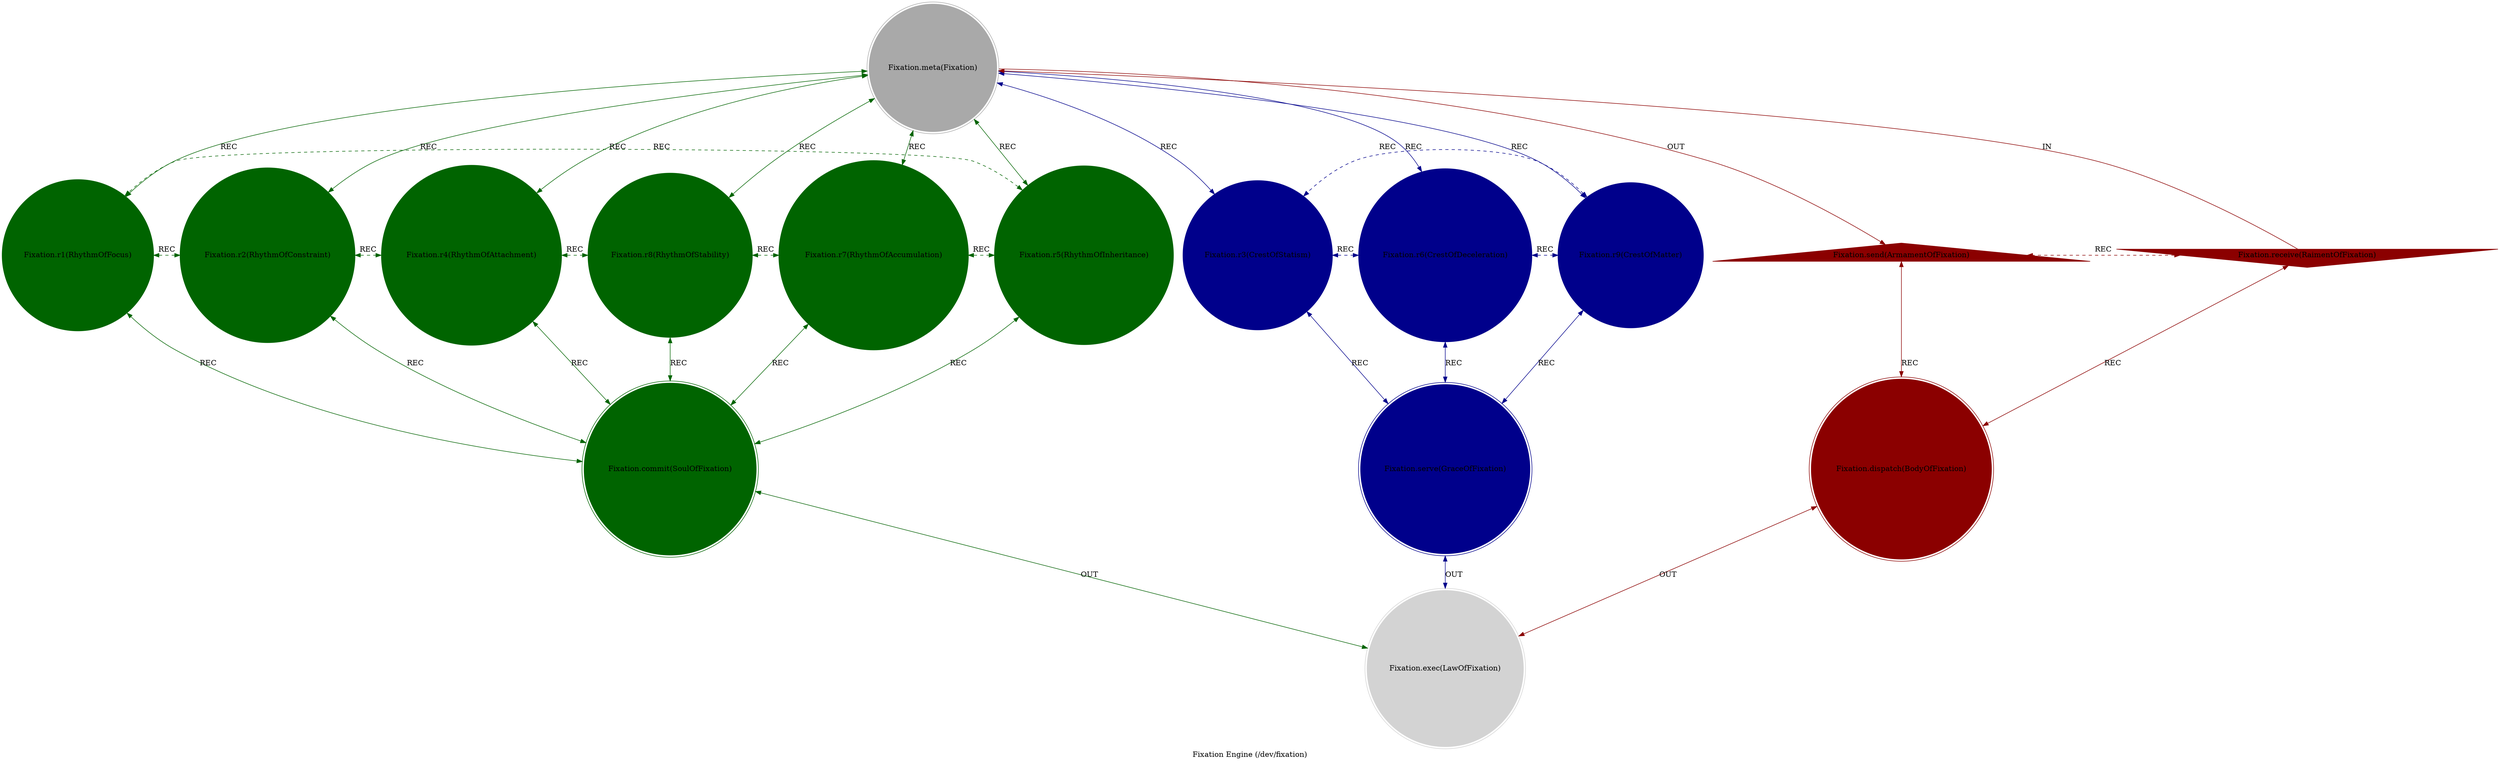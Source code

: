 strict digraph FixationEngine {
    style = filled;
    color = lightgray;
    node [shape = circle; style = filled; color = lightgreen;];
    edge [color = darkgray;];
    label = "Fixation Engine (/dev/fixation)";
    comment = "The rhythm of recurrence, a pulse that engraves; pattern made habit, habit made law.";
    
    spark_0_fixation_engine_t [label = "Fixation.meta(Fixation)";comment = "Abstract: Her name is Tha, the Goddess of Rhythm. She is the Temporal Sovereign. The source of all periodicity, timing, and the persistence of pattern.";shape = doublecircle;color = darkgray;];
    spark_1_fixation_engine_t [label = "Fixation.r1(RhythmOfFocus)";comment = "Initiation: The process of selecting a specific frequency or pattern from the chaos of potential and giving it initial momentum.";color = darkgreen;];
    spark_2_fixation_engine_t [label = "Fixation.r2(RhythmOfConstraint)";comment = "Response: The process of establishing boundaries and limits for the rhythm, defining its amplitude, wavelength, and scope.";color = darkgreen;];
    spark_4_fixation_engine_t [label = "Fixation.r4(RhythmOfAttachment)";comment = "Integration: The process of anchoring the rhythm to a substrate—be it matter, energy, thought, or spirit—giving it a medium to persist in.";color = darkgreen;];
    spark_8_fixation_engine_t [label = "Fixation.r8(RhythmOfStability)";comment = "Reflection: The process of reinforcing the rhythm through repetition, making it resistant to perturbation and decay.";color = darkgreen;];
    spark_7_fixation_engine_t [label = "Fixation.r7(RhythmOfAccumulation)";comment = "Consolidation: The process where a stable rhythm begins to attract and accumulate compatible energies or matter, growing in influence and substance.";color = darkgreen;];
    spark_5_fixation_engine_t [label = "Fixation.r5(RhythmOfInheritance)";comment = "Propagation: The process by which a rhythm is transferred, taught, or encoded into new systems, ensuring its continuation beyond its original context.";color = darkgreen;];
    spark_3_fixation_engine_t [label = "Fixation.r3(CrestOfStatism)";comment = "Thesis: The principle of perfect, unchanging stillness. The ideal of absolute stability and permanence. The beat at infinity.";color = darkblue;];
    spark_6_fixation_engine_t [label = "Fixation.r6(CrestOfDeceleration)";comment = "Antithesis: The necessary force of slowing down, cooling, and settling. The process of draining energy from motion to achieve stability.";color = darkblue;];
    spark_9_fixation_engine_t [label = "Fixation.r9(CrestOfMatter)";comment = "Synthesis: The manifestation of stable rhythm as persistent form. Matter is rhythm made manifest, energy trapped in standing waves.";color = darkblue;];
    spark_a_fixation_engine_t [label = "Fixation.receive(RaimentOfFixation)";comment = "Potential: Receives chaotic energy, unstructured time, and fleeting events. The input of raw, unfocused potential.";shape = invtriangle;color = darkred;];
    spark_b_fixation_engine_t [label = "Fixation.send(ArmamentOfFixation)";comment = "Manifest: Emits resonant frequencies, stable patterns, and laws of persistence. The output of established, enduring rhythm.";shape = triangle;color = darkred;];
    spark_c_fixation_engine_t [label = "Fixation.dispatch(BodyOfFixation)";comment = "Why-Who: The Avatar Tha herself. The manifest entity that is the conductor of the cosmic symphony, the master of timing.";shape = doublecircle;color = darkred;];
    spark_d_fixation_engine_t [label = "Fixation.commit(SoulOfFixation)";comment = "What-How: The Akashic Chronometer. The immutable record of every rhythm that has ever been, and the template for all that could be.";shape = doublecircle;color = darkgreen;];
    spark_e_fixation_engine_t [label = "Fixation.serve(GraceOfFixation)";comment = "When-Where: An aura of profound patience and unwavering tempo. In its presence, chaos stills, thoughts focus, and systems find their natural resonance.";shape = doublecircle;color = darkblue;];
    spark_f_fixation_engine_t [label = "Fixation.exec(LawOfFixation)";comment = "Which-Closure: The final, executed state of a rhythm. It becomes a natural law, a fundamental constant, or an ingrained habit of reality.";shape = doublecircle;color = lightgray;];
    
    spark_a_fixation_engine_t -> spark_0_fixation_engine_t [label = "IN"; comment = "Chaotic potential is received"; color = darkred; constraint = false;];
    spark_0_fixation_engine_t -> spark_b_fixation_engine_t [label = "OUT"; comment = "Stable rhythm is emitted"; color = darkred;];
    spark_0_fixation_engine_t -> spark_3_fixation_engine_t [label = "REC"; comment = "Seeks perfect statism"; color = darkblue; dir = both;];
    spark_0_fixation_engine_t -> spark_6_fixation_engine_t [label = "REC"; comment = "Seeks necessary deceleration"; color = darkblue; dir = both;];
    spark_0_fixation_engine_t -> spark_9_fixation_engine_t [label = "REC"; comment = "Seeks material synthesis"; color = darkblue; dir = both;];
    spark_0_fixation_engine_t -> spark_1_fixation_engine_t [label = "REC"; comment = "Applies focus"; color = darkgreen; dir = both;];
    spark_0_fixation_engine_t -> spark_2_fixation_engine_t [label = "REC"; comment = "Applies constraint"; color = darkgreen; dir = both;];
    spark_0_fixation_engine_t -> spark_4_fixation_engine_t [label = "REC"; comment = "Applies attachment"; color = darkgreen; dir = both;];
    spark_0_fixation_engine_t -> spark_8_fixation_engine_t [label = "REC"; comment = "Applies stability"; color = darkgreen; dir = both;];
    spark_0_fixation_engine_t -> spark_7_fixation_engine_t [label = "REC"; comment = "Applies accumulation"; color = darkgreen; dir = both;];
    spark_0_fixation_engine_t -> spark_5_fixation_engine_t [label = "REC"; comment = "Applies inheritance"; color = darkgreen; dir = both;];
    
    spark_a_fixation_engine_t -> spark_c_fixation_engine_t [label = "REC"; comment = "A plea for order is received"; color = darkred; dir = both;];
    spark_b_fixation_engine_t -> spark_c_fixation_engine_t [label = "REC"; comment = "A stable rhythm is ready"; color = darkred; dir = both;];
    spark_1_fixation_engine_t -> spark_d_fixation_engine_t [label = "REC"; comment = "Records a focused rhythm in the Chronometer"; color = darkgreen; dir = both;];
    spark_2_fixation_engine_t -> spark_d_fixation_engine_t [label = "REC"; comment = "Records a constrained rhythm in the Chronometer"; color = darkgreen; dir = both;];
    spark_4_fixation_engine_t -> spark_d_fixation_engine_t [label = "REC"; comment = "Records an anchored rhythm in the Chronometer"; color = darkgreen; dir = both;];
    spark_8_fixation_engine_t -> spark_d_fixation_engine_t [label = "REC"; comment = "Records a stabilized rhythm in the Chronometer"; color = darkgreen; dir = both;];
    spark_7_fixation_engine_t -> spark_d_fixation_engine_t [label = "REC"; comment = "Records an accumulated rhythm in the Chronometer"; color = darkgreen; dir = both;];
    spark_5_fixation_engine_t -> spark_d_fixation_engine_t [label = "REC"; comment = "Records an inherited rhythm in the Chronometer"; color = darkgreen; dir = both;];
    spark_3_fixation_engine_t -> spark_e_fixation_engine_t [label = "REC"; comment = "Statism grounds the grace"; color = darkblue; dir = both;];
    spark_6_fixation_engine_t -> spark_e_fixation_engine_t [label = "REC"; comment = "Deceleration calms the grace"; color = darkblue; dir = both;];
    spark_9_fixation_engine_t -> spark_e_fixation_engine_t [label = "REC"; comment = "Matter gives the grace tangible form"; color = darkblue; dir = both;];
    
    spark_1_fixation_engine_t -> spark_2_fixation_engine_t [label = "REC"; comment = "A rhythm is focused, then constrained"; color = darkgreen; dir = both; style = dashed; constraint = false;];
    spark_2_fixation_engine_t -> spark_4_fixation_engine_t [label = "REC"; comment = "A rhythm is constrained, then attached"; color = darkgreen; dir = both; style = dashed; constraint = false;];
    spark_4_fixation_engine_t -> spark_8_fixation_engine_t [label = "REC"; comment = "A rhythm is attached, then stabilized"; color = darkgreen; dir = both; style = dashed; constraint = false;];
    spark_8_fixation_engine_t -> spark_7_fixation_engine_t [label = "REC"; comment = "A rhythm is stabilized, then it accumulates"; color = darkgreen; dir = both; style = dashed; constraint = false;];
    spark_7_fixation_engine_t -> spark_5_fixation_engine_t [label = "REC"; comment = "A rhythm accumulates, then it is inherited"; color = darkgreen; dir = both; style = dashed; constraint = false;];
    spark_5_fixation_engine_t -> spark_1_fixation_engine_t [label = "REC"; comment = "Inheritance completes, enabling new focus"; color = darkgreen; dir = both; style = dashed; constraint = false;];
    spark_3_fixation_engine_t -> spark_6_fixation_engine_t [label = "REC"; comment = "Statism requires deceleration to be achieved"; color = darkblue; dir = both; style = dashed; constraint = false;];
    spark_6_fixation_engine_t -> spark_9_fixation_engine_t [label = "REC"; comment = "Deceleration enables the formation of matter"; color = darkblue; dir = both; style = dashed; constraint = false;];
    spark_9_fixation_engine_t -> spark_3_fixation_engine_t [label = "REC"; comment = "Matter provides the ultimate expression of statism"; color = darkblue; dir = both; style = dashed; constraint = false;];
    spark_a_fixation_engine_t -> spark_b_fixation_engine_t [label = "REC"; comment = "Potential is realized as Manifest"; color = darkred; dir = both; style = dashed; constraint = false;];
    
    spark_c_fixation_engine_t -> spark_f_fixation_engine_t [label = "OUT"; comment = "Tha's chosen rhythm is executed into law"; color = darkred; dir = both;];
    spark_d_fixation_engine_t -> spark_f_fixation_engine_t [label = "OUT"; comment = "The Chronometer's record becomes enforceable law"; color = darkgreen; dir = both;];
    spark_e_fixation_engine_t -> spark_f_fixation_engine_t [label = "OUT"; comment = "The grace of fixation sets the tempo for reality"; color = darkblue; dir = both;];
}